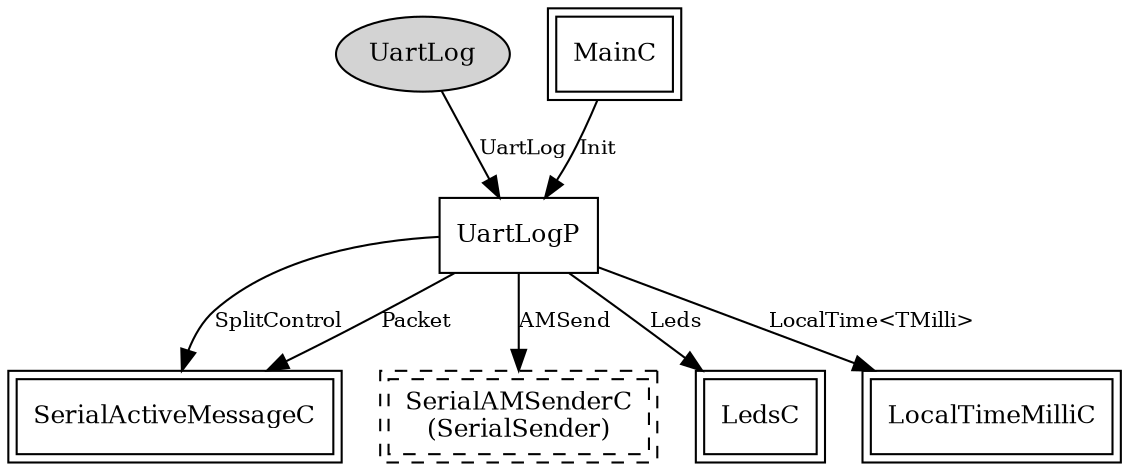 digraph "UartLogC" {
  n0x41115390 [shape=ellipse, style=filled, label="UartLog", fontsize=12];
  "UartLogP" [fontsize=12, shape=box, URL="../chtml/UartLogP.html"];
  "UartLogP" [fontsize=12, shape=box, URL="../chtml/UartLogP.html"];
  "SerialActiveMessageC" [fontsize=12, shape=box,peripheries=2, URL="../chtml/tos.lib.serial.SerialActiveMessageC.html"];
  "UartLogP" [fontsize=12, shape=box, URL="../chtml/UartLogP.html"];
  "UartLogC.SerialSender" [fontsize=12, shape=box,peripheries=2, style=dashed, label="SerialAMSenderC\n(SerialSender)", URL="../chtml/tos.lib.serial.SerialAMSenderC.html"];
  "UartLogP" [fontsize=12, shape=box, URL="../chtml/UartLogP.html"];
  "SerialActiveMessageC" [fontsize=12, shape=box,peripheries=2, URL="../chtml/tos.lib.serial.SerialActiveMessageC.html"];
  "MainC" [fontsize=12, shape=box,peripheries=2, URL="../chtml/tos.system.MainC.html"];
  "UartLogP" [fontsize=12, shape=box, URL="../chtml/UartLogP.html"];
  "UartLogP" [fontsize=12, shape=box, URL="../chtml/UartLogP.html"];
  "LedsC" [fontsize=12, shape=box,peripheries=2, URL="../chtml/tos.system.LedsC.html"];
  "UartLogP" [fontsize=12, shape=box, URL="../chtml/UartLogP.html"];
  "LocalTimeMilliC" [fontsize=12, shape=box,peripheries=2, URL="../chtml/tos.system.LocalTimeMilliC.html"];
  "n0x41115390" -> "UartLogP" [label="UartLog", URL="../ihtml/UartLog.html", fontsize=10];
  "UartLogP" -> "SerialActiveMessageC" [label="SplitControl", URL="../ihtml/tos.interfaces.SplitControl.html", fontsize=10];
  "UartLogP" -> "UartLogC.SerialSender" [label="AMSend", URL="../ihtml/tos.interfaces.AMSend.html", fontsize=10];
  "UartLogP" -> "SerialActiveMessageC" [label="Packet", URL="../ihtml/tos.interfaces.Packet.html", fontsize=10];
  "MainC" -> "UartLogP" [label="Init", URL="../ihtml/tos.interfaces.Init.html", fontsize=10];
  "UartLogP" -> "LedsC" [label="Leds", URL="../ihtml/tos.interfaces.Leds.html", fontsize=10];
  "UartLogP" -> "LocalTimeMilliC" [label="LocalTime<TMilli>", URL="../ihtml/tos.lib.timer.LocalTime.html", fontsize=10];
}
